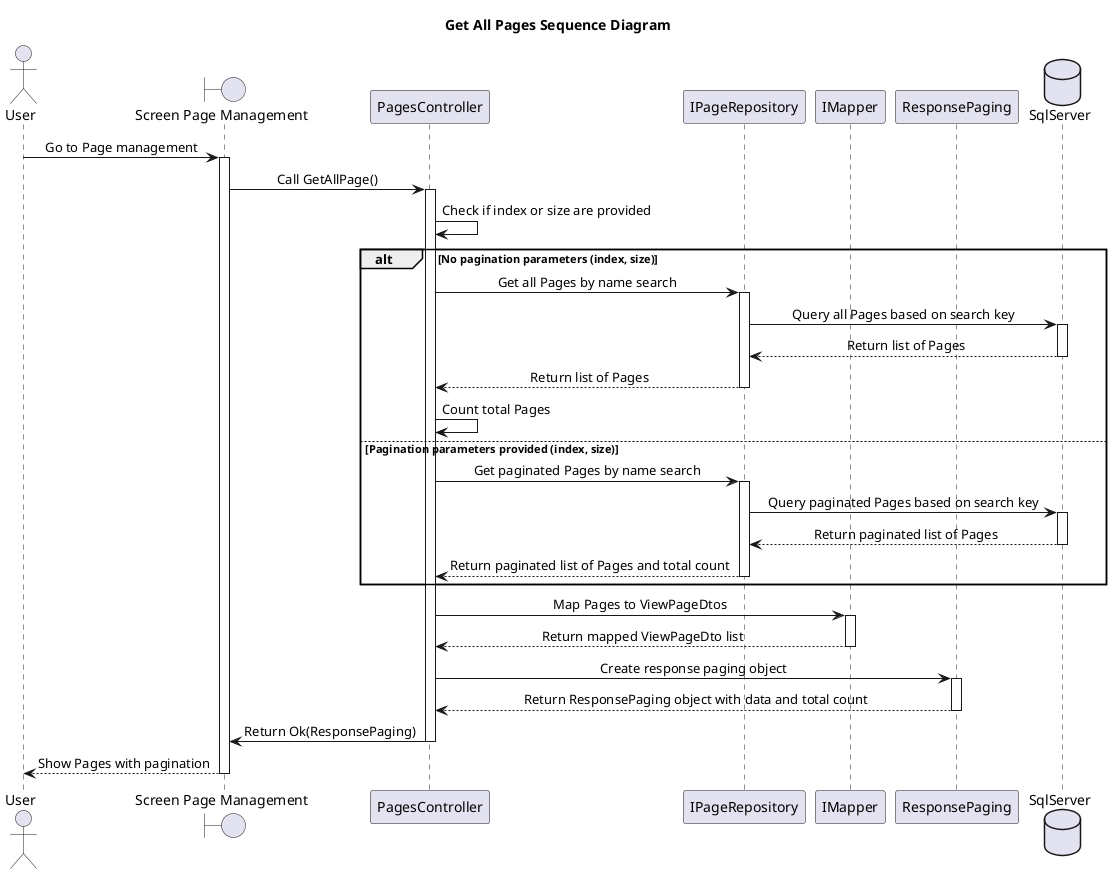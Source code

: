 @startuml
skinparam classAttributeIconSize 0
skinparam SequenceMessageAlignment center
Title Get All Pages Sequence Diagram

actor "User" as U
boundary "Screen Page Management" as PPage
participant "PagesController" as PagesController
participant "IPageRepository" as IPageRepo
participant "IMapper" as Mapper
participant "ResponsePaging" as ResponsePaging
database "SqlServer" as DbContext


U -> PPage : Go to Page management
activate PPage

PPage -> PagesController : Call GetAllPage()
activate PagesController


    PagesController -> PagesController : Check if index or size are provided
    alt No pagination parameters (index, size)
        PagesController -> IPageRepo : Get all Pages by name search
        activate IPageRepo
        IPageRepo -> DbContext : Query all Pages based on search key
        activate DbContext
        DbContext --> IPageRepo : Return list of Pages
        deactivate DbContext
        IPageRepo --> PagesController : Return list of Pages
        deactivate IPageRepo
        PagesController -> PagesController : Count total Pages
    else Pagination parameters provided (index, size)
        PagesController -> IPageRepo : Get paginated Pages by name search
        activate IPageRepo
        IPageRepo -> DbContext : Query paginated Pages based on search key
        activate DbContext
        DbContext --> IPageRepo : Return paginated list of Pages
        deactivate DbContext
        IPageRepo --> PagesController : Return paginated list of Pages and total count
        deactivate IPageRepo
    end

    PagesController -> Mapper : Map Pages to ViewPageDtos
    activate Mapper
    Mapper --> PagesController : Return mapped ViewPageDto list
    deactivate Mapper

    PagesController -> ResponsePaging : Create response paging object
    activate ResponsePaging
    ResponsePaging --> PagesController : Return ResponsePaging object with data and total count
    deactivate ResponsePaging
    PagesController -> PPage : Return Ok(ResponsePaging)
    deactivate PagesController
    PPage --> U : Show Pages with pagination
    deactivate PPage



@enduml
